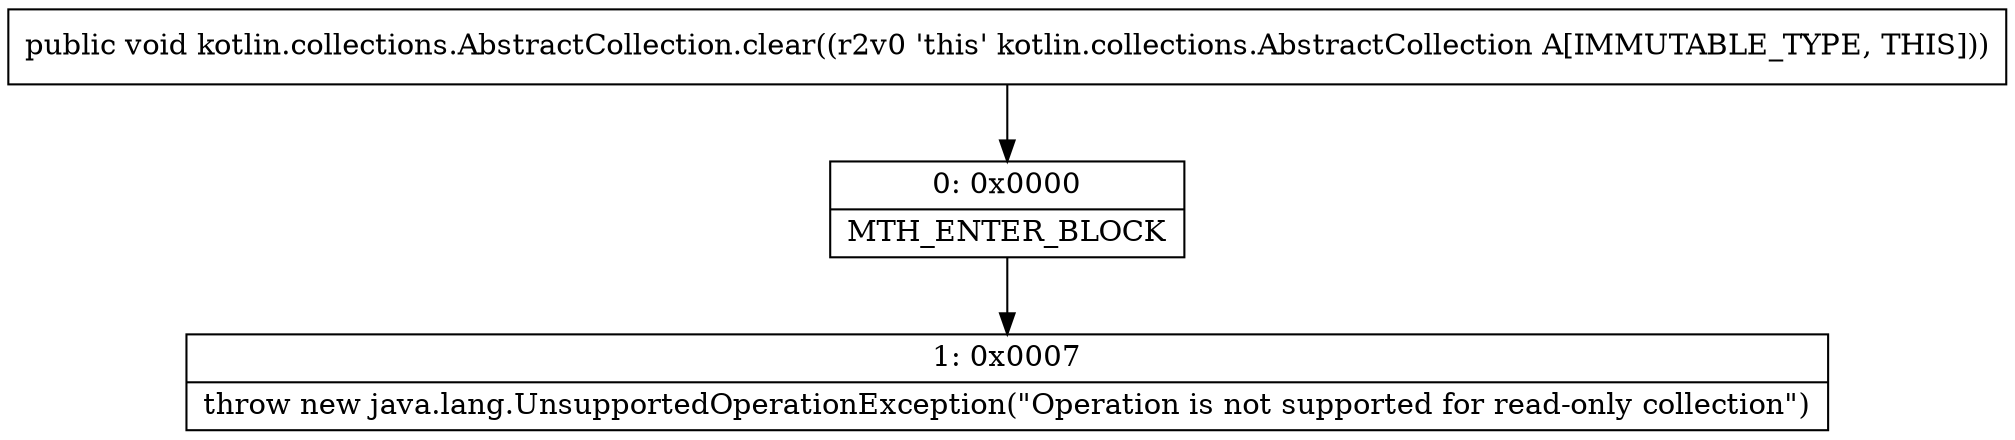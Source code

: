 digraph "CFG forkotlin.collections.AbstractCollection.clear()V" {
Node_0 [shape=record,label="{0\:\ 0x0000|MTH_ENTER_BLOCK\l}"];
Node_1 [shape=record,label="{1\:\ 0x0007|throw new java.lang.UnsupportedOperationException(\"Operation is not supported for read\-only collection\")\l}"];
MethodNode[shape=record,label="{public void kotlin.collections.AbstractCollection.clear((r2v0 'this' kotlin.collections.AbstractCollection A[IMMUTABLE_TYPE, THIS])) }"];
MethodNode -> Node_0;
Node_0 -> Node_1;
}

